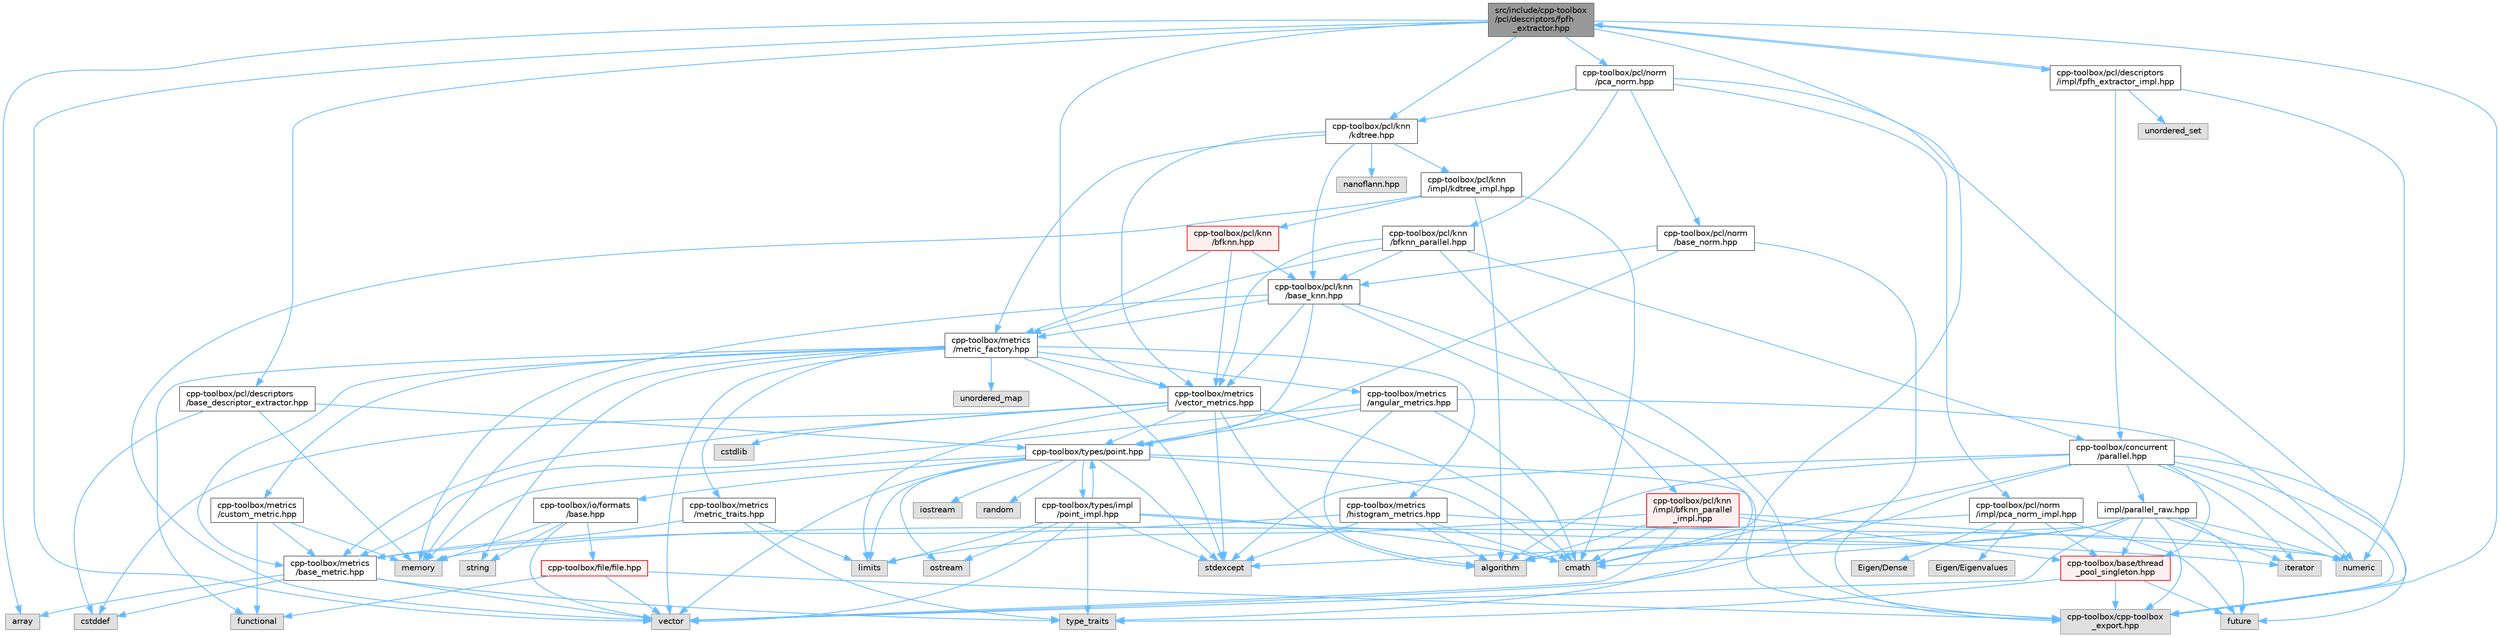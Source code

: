 digraph "src/include/cpp-toolbox/pcl/descriptors/fpfh_extractor.hpp"
{
 // LATEX_PDF_SIZE
  bgcolor="transparent";
  edge [fontname=Helvetica,fontsize=10,labelfontname=Helvetica,labelfontsize=10];
  node [fontname=Helvetica,fontsize=10,shape=box,height=0.2,width=0.4];
  Node1 [id="Node000001",label="src/include/cpp-toolbox\l/pcl/descriptors/fpfh\l_extractor.hpp",height=0.2,width=0.4,color="gray40", fillcolor="grey60", style="filled", fontcolor="black",tooltip=" "];
  Node1 -> Node2 [id="edge1_Node000001_Node000002",color="steelblue1",style="solid",tooltip=" "];
  Node2 [id="Node000002",label="array",height=0.2,width=0.4,color="grey60", fillcolor="#E0E0E0", style="filled",tooltip=" "];
  Node1 -> Node3 [id="edge2_Node000001_Node000003",color="steelblue1",style="solid",tooltip=" "];
  Node3 [id="Node000003",label="cmath",height=0.2,width=0.4,color="grey60", fillcolor="#E0E0E0", style="filled",tooltip=" "];
  Node1 -> Node4 [id="edge3_Node000001_Node000004",color="steelblue1",style="solid",tooltip=" "];
  Node4 [id="Node000004",label="vector",height=0.2,width=0.4,color="grey60", fillcolor="#E0E0E0", style="filled",tooltip=" "];
  Node1 -> Node5 [id="edge4_Node000001_Node000005",color="steelblue1",style="solid",tooltip=" "];
  Node5 [id="Node000005",label="cpp-toolbox/cpp-toolbox\l_export.hpp",height=0.2,width=0.4,color="grey60", fillcolor="#E0E0E0", style="filled",tooltip=" "];
  Node1 -> Node6 [id="edge5_Node000001_Node000006",color="steelblue1",style="solid",tooltip=" "];
  Node6 [id="Node000006",label="cpp-toolbox/pcl/descriptors\l/base_descriptor_extractor.hpp",height=0.2,width=0.4,color="grey40", fillcolor="white", style="filled",URL="$base__descriptor__extractor_8hpp.html",tooltip=" "];
  Node6 -> Node7 [id="edge6_Node000006_Node000007",color="steelblue1",style="solid",tooltip=" "];
  Node7 [id="Node000007",label="cstddef",height=0.2,width=0.4,color="grey60", fillcolor="#E0E0E0", style="filled",tooltip=" "];
  Node6 -> Node8 [id="edge7_Node000006_Node000008",color="steelblue1",style="solid",tooltip=" "];
  Node8 [id="Node000008",label="memory",height=0.2,width=0.4,color="grey60", fillcolor="#E0E0E0", style="filled",tooltip=" "];
  Node6 -> Node9 [id="edge8_Node000006_Node000009",color="steelblue1",style="solid",tooltip=" "];
  Node9 [id="Node000009",label="cpp-toolbox/types/point.hpp",height=0.2,width=0.4,color="grey40", fillcolor="white", style="filled",URL="$point_8hpp.html",tooltip=" "];
  Node9 -> Node3 [id="edge9_Node000009_Node000003",color="steelblue1",style="solid",tooltip=" "];
  Node9 -> Node10 [id="edge10_Node000009_Node000010",color="steelblue1",style="solid",tooltip=" "];
  Node10 [id="Node000010",label="iostream",height=0.2,width=0.4,color="grey60", fillcolor="#E0E0E0", style="filled",tooltip=" "];
  Node9 -> Node11 [id="edge11_Node000009_Node000011",color="steelblue1",style="solid",tooltip=" "];
  Node11 [id="Node000011",label="limits",height=0.2,width=0.4,color="grey60", fillcolor="#E0E0E0", style="filled",tooltip=" "];
  Node9 -> Node8 [id="edge12_Node000009_Node000008",color="steelblue1",style="solid",tooltip=" "];
  Node9 -> Node12 [id="edge13_Node000009_Node000012",color="steelblue1",style="solid",tooltip=" "];
  Node12 [id="Node000012",label="ostream",height=0.2,width=0.4,color="grey60", fillcolor="#E0E0E0", style="filled",tooltip=" "];
  Node9 -> Node13 [id="edge14_Node000009_Node000013",color="steelblue1",style="solid",tooltip=" "];
  Node13 [id="Node000013",label="random",height=0.2,width=0.4,color="grey60", fillcolor="#E0E0E0", style="filled",tooltip=" "];
  Node9 -> Node14 [id="edge15_Node000009_Node000014",color="steelblue1",style="solid",tooltip=" "];
  Node14 [id="Node000014",label="stdexcept",height=0.2,width=0.4,color="grey60", fillcolor="#E0E0E0", style="filled",tooltip=" "];
  Node9 -> Node4 [id="edge16_Node000009_Node000004",color="steelblue1",style="solid",tooltip=" "];
  Node9 -> Node5 [id="edge17_Node000009_Node000005",color="steelblue1",style="solid",tooltip=" "];
  Node9 -> Node15 [id="edge18_Node000009_Node000015",color="steelblue1",style="solid",tooltip=" "];
  Node15 [id="Node000015",label="cpp-toolbox/io/formats\l/base.hpp",height=0.2,width=0.4,color="grey40", fillcolor="white", style="filled",URL="$io_2formats_2base_8hpp.html",tooltip=" "];
  Node15 -> Node8 [id="edge19_Node000015_Node000008",color="steelblue1",style="solid",tooltip=" "];
  Node15 -> Node16 [id="edge20_Node000015_Node000016",color="steelblue1",style="solid",tooltip=" "];
  Node16 [id="Node000016",label="string",height=0.2,width=0.4,color="grey60", fillcolor="#E0E0E0", style="filled",tooltip=" "];
  Node15 -> Node4 [id="edge21_Node000015_Node000004",color="steelblue1",style="solid",tooltip=" "];
  Node15 -> Node17 [id="edge22_Node000015_Node000017",color="steelblue1",style="solid",tooltip=" "];
  Node17 [id="Node000017",label="cpp-toolbox/file/file.hpp",height=0.2,width=0.4,color="red", fillcolor="#FFF0F0", style="filled",URL="$file_8hpp.html",tooltip=" "];
  Node17 -> Node19 [id="edge23_Node000017_Node000019",color="steelblue1",style="solid",tooltip=" "];
  Node19 [id="Node000019",label="functional",height=0.2,width=0.4,color="grey60", fillcolor="#E0E0E0", style="filled",tooltip=" "];
  Node17 -> Node4 [id="edge24_Node000017_Node000004",color="steelblue1",style="solid",tooltip=" "];
  Node17 -> Node5 [id="edge25_Node000017_Node000005",color="steelblue1",style="solid",tooltip=" "];
  Node9 -> Node25 [id="edge26_Node000009_Node000025",color="steelblue1",style="solid",tooltip=" "];
  Node25 [id="Node000025",label="cpp-toolbox/types/impl\l/point_impl.hpp",height=0.2,width=0.4,color="grey40", fillcolor="white", style="filled",URL="$point__impl_8hpp.html",tooltip=" "];
  Node25 -> Node3 [id="edge27_Node000025_Node000003",color="steelblue1",style="solid",tooltip=" "];
  Node25 -> Node26 [id="edge28_Node000025_Node000026",color="steelblue1",style="solid",tooltip=" "];
  Node26 [id="Node000026",label="iterator",height=0.2,width=0.4,color="grey60", fillcolor="#E0E0E0", style="filled",tooltip=" "];
  Node25 -> Node11 [id="edge29_Node000025_Node000011",color="steelblue1",style="solid",tooltip=" "];
  Node25 -> Node12 [id="edge30_Node000025_Node000012",color="steelblue1",style="solid",tooltip=" "];
  Node25 -> Node14 [id="edge31_Node000025_Node000014",color="steelblue1",style="solid",tooltip=" "];
  Node25 -> Node27 [id="edge32_Node000025_Node000027",color="steelblue1",style="solid",tooltip=" "];
  Node27 [id="Node000027",label="type_traits",height=0.2,width=0.4,color="grey60", fillcolor="#E0E0E0", style="filled",tooltip=" "];
  Node25 -> Node4 [id="edge33_Node000025_Node000004",color="steelblue1",style="solid",tooltip=" "];
  Node25 -> Node9 [id="edge34_Node000025_Node000009",color="steelblue1",style="solid",tooltip=" "];
  Node1 -> Node28 [id="edge35_Node000001_Node000028",color="steelblue1",style="solid",tooltip=" "];
  Node28 [id="Node000028",label="cpp-toolbox/pcl/knn\l/kdtree.hpp",height=0.2,width=0.4,color="grey40", fillcolor="white", style="filled",URL="$kdtree_8hpp.html",tooltip=" "];
  Node28 -> Node29 [id="edge36_Node000028_Node000029",color="steelblue1",style="solid",tooltip=" "];
  Node29 [id="Node000029",label="cpp-toolbox/pcl/knn\l/base_knn.hpp",height=0.2,width=0.4,color="grey40", fillcolor="white", style="filled",URL="$base__knn_8hpp.html",tooltip=" "];
  Node29 -> Node8 [id="edge37_Node000029_Node000008",color="steelblue1",style="solid",tooltip=" "];
  Node29 -> Node27 [id="edge38_Node000029_Node000027",color="steelblue1",style="solid",tooltip=" "];
  Node29 -> Node5 [id="edge39_Node000029_Node000005",color="steelblue1",style="solid",tooltip=" "];
  Node29 -> Node9 [id="edge40_Node000029_Node000009",color="steelblue1",style="solid",tooltip=" "];
  Node29 -> Node30 [id="edge41_Node000029_Node000030",color="steelblue1",style="solid",tooltip=" "];
  Node30 [id="Node000030",label="cpp-toolbox/metrics\l/vector_metrics.hpp",height=0.2,width=0.4,color="grey40", fillcolor="white", style="filled",URL="$vector__metrics_8hpp.html",tooltip=" "];
  Node30 -> Node31 [id="edge42_Node000030_Node000031",color="steelblue1",style="solid",tooltip=" "];
  Node31 [id="Node000031",label="algorithm",height=0.2,width=0.4,color="grey60", fillcolor="#E0E0E0", style="filled",tooltip=" "];
  Node30 -> Node3 [id="edge43_Node000030_Node000003",color="steelblue1",style="solid",tooltip=" "];
  Node30 -> Node7 [id="edge44_Node000030_Node000007",color="steelblue1",style="solid",tooltip=" "];
  Node30 -> Node32 [id="edge45_Node000030_Node000032",color="steelblue1",style="solid",tooltip=" "];
  Node32 [id="Node000032",label="cstdlib",height=0.2,width=0.4,color="grey60", fillcolor="#E0E0E0", style="filled",tooltip=" "];
  Node30 -> Node11 [id="edge46_Node000030_Node000011",color="steelblue1",style="solid",tooltip=" "];
  Node30 -> Node14 [id="edge47_Node000030_Node000014",color="steelblue1",style="solid",tooltip=" "];
  Node30 -> Node33 [id="edge48_Node000030_Node000033",color="steelblue1",style="solid",tooltip=" "];
  Node33 [id="Node000033",label="cpp-toolbox/metrics\l/base_metric.hpp",height=0.2,width=0.4,color="grey40", fillcolor="white", style="filled",URL="$base__metric_8hpp.html",tooltip=" "];
  Node33 -> Node7 [id="edge49_Node000033_Node000007",color="steelblue1",style="solid",tooltip=" "];
  Node33 -> Node4 [id="edge50_Node000033_Node000004",color="steelblue1",style="solid",tooltip=" "];
  Node33 -> Node2 [id="edge51_Node000033_Node000002",color="steelblue1",style="solid",tooltip=" "];
  Node33 -> Node27 [id="edge52_Node000033_Node000027",color="steelblue1",style="solid",tooltip=" "];
  Node30 -> Node9 [id="edge53_Node000030_Node000009",color="steelblue1",style="solid",tooltip=" "];
  Node29 -> Node34 [id="edge54_Node000029_Node000034",color="steelblue1",style="solid",tooltip=" "];
  Node34 [id="Node000034",label="cpp-toolbox/metrics\l/metric_factory.hpp",height=0.2,width=0.4,color="grey40", fillcolor="white", style="filled",URL="$metric__factory_8hpp.html",tooltip=" "];
  Node34 -> Node8 [id="edge55_Node000034_Node000008",color="steelblue1",style="solid",tooltip=" "];
  Node34 -> Node16 [id="edge56_Node000034_Node000016",color="steelblue1",style="solid",tooltip=" "];
  Node34 -> Node35 [id="edge57_Node000034_Node000035",color="steelblue1",style="solid",tooltip=" "];
  Node35 [id="Node000035",label="unordered_map",height=0.2,width=0.4,color="grey60", fillcolor="#E0E0E0", style="filled",tooltip=" "];
  Node34 -> Node19 [id="edge58_Node000034_Node000019",color="steelblue1",style="solid",tooltip=" "];
  Node34 -> Node14 [id="edge59_Node000034_Node000014",color="steelblue1",style="solid",tooltip=" "];
  Node34 -> Node4 [id="edge60_Node000034_Node000004",color="steelblue1",style="solid",tooltip=" "];
  Node34 -> Node33 [id="edge61_Node000034_Node000033",color="steelblue1",style="solid",tooltip=" "];
  Node34 -> Node36 [id="edge62_Node000034_Node000036",color="steelblue1",style="solid",tooltip=" "];
  Node36 [id="Node000036",label="cpp-toolbox/metrics\l/metric_traits.hpp",height=0.2,width=0.4,color="grey40", fillcolor="white", style="filled",URL="$metric__traits_8hpp.html",tooltip=" "];
  Node36 -> Node27 [id="edge63_Node000036_Node000027",color="steelblue1",style="solid",tooltip=" "];
  Node36 -> Node11 [id="edge64_Node000036_Node000011",color="steelblue1",style="solid",tooltip=" "];
  Node36 -> Node33 [id="edge65_Node000036_Node000033",color="steelblue1",style="solid",tooltip=" "];
  Node34 -> Node30 [id="edge66_Node000034_Node000030",color="steelblue1",style="solid",tooltip=" "];
  Node34 -> Node37 [id="edge67_Node000034_Node000037",color="steelblue1",style="solid",tooltip=" "];
  Node37 [id="Node000037",label="cpp-toolbox/metrics\l/histogram_metrics.hpp",height=0.2,width=0.4,color="grey40", fillcolor="white", style="filled",URL="$histogram__metrics_8hpp.html",tooltip=" "];
  Node37 -> Node31 [id="edge68_Node000037_Node000031",color="steelblue1",style="solid",tooltip=" "];
  Node37 -> Node3 [id="edge69_Node000037_Node000003",color="steelblue1",style="solid",tooltip=" "];
  Node37 -> Node38 [id="edge70_Node000037_Node000038",color="steelblue1",style="solid",tooltip=" "];
  Node38 [id="Node000038",label="numeric",height=0.2,width=0.4,color="grey60", fillcolor="#E0E0E0", style="filled",tooltip=" "];
  Node37 -> Node14 [id="edge71_Node000037_Node000014",color="steelblue1",style="solid",tooltip=" "];
  Node37 -> Node33 [id="edge72_Node000037_Node000033",color="steelblue1",style="solid",tooltip=" "];
  Node34 -> Node39 [id="edge73_Node000034_Node000039",color="steelblue1",style="solid",tooltip=" "];
  Node39 [id="Node000039",label="cpp-toolbox/metrics\l/angular_metrics.hpp",height=0.2,width=0.4,color="grey40", fillcolor="white", style="filled",URL="$angular__metrics_8hpp.html",tooltip=" "];
  Node39 -> Node31 [id="edge74_Node000039_Node000031",color="steelblue1",style="solid",tooltip=" "];
  Node39 -> Node3 [id="edge75_Node000039_Node000003",color="steelblue1",style="solid",tooltip=" "];
  Node39 -> Node38 [id="edge76_Node000039_Node000038",color="steelblue1",style="solid",tooltip=" "];
  Node39 -> Node33 [id="edge77_Node000039_Node000033",color="steelblue1",style="solid",tooltip=" "];
  Node39 -> Node9 [id="edge78_Node000039_Node000009",color="steelblue1",style="solid",tooltip=" "];
  Node34 -> Node40 [id="edge79_Node000034_Node000040",color="steelblue1",style="solid",tooltip=" "];
  Node40 [id="Node000040",label="cpp-toolbox/metrics\l/custom_metric.hpp",height=0.2,width=0.4,color="grey40", fillcolor="white", style="filled",URL="$custom__metric_8hpp.html",tooltip=" "];
  Node40 -> Node19 [id="edge80_Node000040_Node000019",color="steelblue1",style="solid",tooltip=" "];
  Node40 -> Node8 [id="edge81_Node000040_Node000008",color="steelblue1",style="solid",tooltip=" "];
  Node40 -> Node33 [id="edge82_Node000040_Node000033",color="steelblue1",style="solid",tooltip=" "];
  Node28 -> Node34 [id="edge83_Node000028_Node000034",color="steelblue1",style="solid",tooltip=" "];
  Node28 -> Node30 [id="edge84_Node000028_Node000030",color="steelblue1",style="solid",tooltip=" "];
  Node28 -> Node41 [id="edge85_Node000028_Node000041",color="steelblue1",style="solid",tooltip=" "];
  Node41 [id="Node000041",label="nanoflann.hpp",height=0.2,width=0.4,color="grey60", fillcolor="#E0E0E0", style="filled",tooltip=" "];
  Node28 -> Node42 [id="edge86_Node000028_Node000042",color="steelblue1",style="solid",tooltip=" "];
  Node42 [id="Node000042",label="cpp-toolbox/pcl/knn\l/impl/kdtree_impl.hpp",height=0.2,width=0.4,color="grey40", fillcolor="white", style="filled",URL="$kdtree__impl_8hpp.html",tooltip=" "];
  Node42 -> Node31 [id="edge87_Node000042_Node000031",color="steelblue1",style="solid",tooltip=" "];
  Node42 -> Node3 [id="edge88_Node000042_Node000003",color="steelblue1",style="solid",tooltip=" "];
  Node42 -> Node4 [id="edge89_Node000042_Node000004",color="steelblue1",style="solid",tooltip=" "];
  Node42 -> Node43 [id="edge90_Node000042_Node000043",color="steelblue1",style="solid",tooltip=" "];
  Node43 [id="Node000043",label="cpp-toolbox/pcl/knn\l/bfknn.hpp",height=0.2,width=0.4,color="red", fillcolor="#FFF0F0", style="filled",URL="$bfknn_8hpp.html",tooltip=" "];
  Node43 -> Node29 [id="edge91_Node000043_Node000029",color="steelblue1",style="solid",tooltip=" "];
  Node43 -> Node34 [id="edge92_Node000043_Node000034",color="steelblue1",style="solid",tooltip=" "];
  Node43 -> Node30 [id="edge93_Node000043_Node000030",color="steelblue1",style="solid",tooltip=" "];
  Node1 -> Node46 [id="edge94_Node000001_Node000046",color="steelblue1",style="solid",tooltip=" "];
  Node46 [id="Node000046",label="cpp-toolbox/pcl/norm\l/pca_norm.hpp",height=0.2,width=0.4,color="grey40", fillcolor="white", style="filled",URL="$pca__norm_8hpp.html",tooltip=" "];
  Node46 -> Node5 [id="edge95_Node000046_Node000005",color="steelblue1",style="solid",tooltip=" "];
  Node46 -> Node47 [id="edge96_Node000046_Node000047",color="steelblue1",style="solid",tooltip=" "];
  Node47 [id="Node000047",label="cpp-toolbox/pcl/knn\l/bfknn_parallel.hpp",height=0.2,width=0.4,color="grey40", fillcolor="white", style="filled",URL="$bfknn__parallel_8hpp.html",tooltip=" "];
  Node47 -> Node48 [id="edge97_Node000047_Node000048",color="steelblue1",style="solid",tooltip=" "];
  Node48 [id="Node000048",label="cpp-toolbox/concurrent\l/parallel.hpp",height=0.2,width=0.4,color="grey40", fillcolor="white", style="filled",URL="$parallel_8hpp.html",tooltip=" "];
  Node48 -> Node31 [id="edge98_Node000048_Node000031",color="steelblue1",style="solid",tooltip=" "];
  Node48 -> Node3 [id="edge99_Node000048_Node000003",color="steelblue1",style="solid",tooltip=" "];
  Node48 -> Node49 [id="edge100_Node000048_Node000049",color="steelblue1",style="solid",tooltip=" "];
  Node49 [id="Node000049",label="future",height=0.2,width=0.4,color="grey60", fillcolor="#E0E0E0", style="filled",tooltip=" "];
  Node48 -> Node26 [id="edge101_Node000048_Node000026",color="steelblue1",style="solid",tooltip=" "];
  Node48 -> Node38 [id="edge102_Node000048_Node000038",color="steelblue1",style="solid",tooltip=" "];
  Node48 -> Node14 [id="edge103_Node000048_Node000014",color="steelblue1",style="solid",tooltip=" "];
  Node48 -> Node4 [id="edge104_Node000048_Node000004",color="steelblue1",style="solid",tooltip=" "];
  Node48 -> Node5 [id="edge105_Node000048_Node000005",color="steelblue1",style="solid",tooltip=" "];
  Node48 -> Node50 [id="edge106_Node000048_Node000050",color="steelblue1",style="solid",tooltip=" "];
  Node50 [id="Node000050",label="cpp-toolbox/base/thread\l_pool_singleton.hpp",height=0.2,width=0.4,color="red", fillcolor="#FFF0F0", style="filled",URL="$thread__pool__singleton_8hpp.html",tooltip=" "];
  Node50 -> Node49 [id="edge107_Node000050_Node000049",color="steelblue1",style="solid",tooltip=" "];
  Node50 -> Node27 [id="edge108_Node000050_Node000027",color="steelblue1",style="solid",tooltip=" "];
  Node50 -> Node5 [id="edge109_Node000050_Node000005",color="steelblue1",style="solid",tooltip=" "];
  Node48 -> Node58 [id="edge110_Node000048_Node000058",color="steelblue1",style="solid",tooltip=" "];
  Node58 [id="Node000058",label="impl/parallel_raw.hpp",height=0.2,width=0.4,color="grey40", fillcolor="white", style="filled",URL="$parallel__raw_8hpp.html",tooltip=" "];
  Node58 -> Node31 [id="edge111_Node000058_Node000031",color="steelblue1",style="solid",tooltip=" "];
  Node58 -> Node3 [id="edge112_Node000058_Node000003",color="steelblue1",style="solid",tooltip=" "];
  Node58 -> Node49 [id="edge113_Node000058_Node000049",color="steelblue1",style="solid",tooltip=" "];
  Node58 -> Node26 [id="edge114_Node000058_Node000026",color="steelblue1",style="solid",tooltip=" "];
  Node58 -> Node38 [id="edge115_Node000058_Node000038",color="steelblue1",style="solid",tooltip=" "];
  Node58 -> Node14 [id="edge116_Node000058_Node000014",color="steelblue1",style="solid",tooltip=" "];
  Node58 -> Node4 [id="edge117_Node000058_Node000004",color="steelblue1",style="solid",tooltip=" "];
  Node58 -> Node50 [id="edge118_Node000058_Node000050",color="steelblue1",style="solid",tooltip=" "];
  Node58 -> Node5 [id="edge119_Node000058_Node000005",color="steelblue1",style="solid",tooltip=" "];
  Node47 -> Node29 [id="edge120_Node000047_Node000029",color="steelblue1",style="solid",tooltip=" "];
  Node47 -> Node34 [id="edge121_Node000047_Node000034",color="steelblue1",style="solid",tooltip=" "];
  Node47 -> Node30 [id="edge122_Node000047_Node000030",color="steelblue1",style="solid",tooltip=" "];
  Node47 -> Node59 [id="edge123_Node000047_Node000059",color="steelblue1",style="solid",tooltip=" "];
  Node59 [id="Node000059",label="cpp-toolbox/pcl/knn\l/impl/bfknn_parallel\l_impl.hpp",height=0.2,width=0.4,color="red", fillcolor="#FFF0F0", style="filled",URL="$bfknn__parallel__impl_8hpp.html",tooltip=" "];
  Node59 -> Node31 [id="edge124_Node000059_Node000031",color="steelblue1",style="solid",tooltip=" "];
  Node59 -> Node3 [id="edge125_Node000059_Node000003",color="steelblue1",style="solid",tooltip=" "];
  Node59 -> Node11 [id="edge126_Node000059_Node000011",color="steelblue1",style="solid",tooltip=" "];
  Node59 -> Node38 [id="edge127_Node000059_Node000038",color="steelblue1",style="solid",tooltip=" "];
  Node59 -> Node4 [id="edge128_Node000059_Node000004",color="steelblue1",style="solid",tooltip=" "];
  Node59 -> Node50 [id="edge129_Node000059_Node000050",color="steelblue1",style="solid",tooltip=" "];
  Node46 -> Node28 [id="edge130_Node000046_Node000028",color="steelblue1",style="solid",tooltip=" "];
  Node46 -> Node60 [id="edge131_Node000046_Node000060",color="steelblue1",style="solid",tooltip=" "];
  Node60 [id="Node000060",label="cpp-toolbox/pcl/norm\l/base_norm.hpp",height=0.2,width=0.4,color="grey40", fillcolor="white", style="filled",URL="$base__norm_8hpp.html",tooltip=" "];
  Node60 -> Node5 [id="edge132_Node000060_Node000005",color="steelblue1",style="solid",tooltip=" "];
  Node60 -> Node29 [id="edge133_Node000060_Node000029",color="steelblue1",style="solid",tooltip=" "];
  Node60 -> Node9 [id="edge134_Node000060_Node000009",color="steelblue1",style="solid",tooltip=" "];
  Node46 -> Node61 [id="edge135_Node000046_Node000061",color="steelblue1",style="solid",tooltip=" "];
  Node61 [id="Node000061",label="cpp-toolbox/pcl/norm\l/impl/pca_norm_impl.hpp",height=0.2,width=0.4,color="grey40", fillcolor="white", style="filled",URL="$pca__norm__impl_8hpp.html",tooltip=" "];
  Node61 -> Node62 [id="edge136_Node000061_Node000062",color="steelblue1",style="solid",tooltip=" "];
  Node62 [id="Node000062",label="Eigen/Dense",height=0.2,width=0.4,color="grey60", fillcolor="#E0E0E0", style="filled",tooltip=" "];
  Node61 -> Node63 [id="edge137_Node000061_Node000063",color="steelblue1",style="solid",tooltip=" "];
  Node63 [id="Node000063",label="Eigen/Eigenvalues",height=0.2,width=0.4,color="grey60", fillcolor="#E0E0E0", style="filled",tooltip=" "];
  Node61 -> Node50 [id="edge138_Node000061_Node000050",color="steelblue1",style="solid",tooltip=" "];
  Node61 -> Node49 [id="edge139_Node000061_Node000049",color="steelblue1",style="solid",tooltip=" "];
  Node61 -> Node8 [id="edge140_Node000061_Node000008",color="steelblue1",style="solid",tooltip=" "];
  Node1 -> Node30 [id="edge141_Node000001_Node000030",color="steelblue1",style="solid",tooltip=" "];
  Node1 -> Node64 [id="edge142_Node000001_Node000064",color="steelblue1",style="solid",tooltip=" "];
  Node64 [id="Node000064",label="cpp-toolbox/pcl/descriptors\l/impl/fpfh_extractor_impl.hpp",height=0.2,width=0.4,color="grey40", fillcolor="white", style="filled",URL="$fpfh__extractor__impl_8hpp.html",tooltip=" "];
  Node64 -> Node1 [id="edge143_Node000064_Node000001",color="steelblue1",style="solid",tooltip=" "];
  Node64 -> Node38 [id="edge144_Node000064_Node000038",color="steelblue1",style="solid",tooltip=" "];
  Node64 -> Node65 [id="edge145_Node000064_Node000065",color="steelblue1",style="solid",tooltip=" "];
  Node65 [id="Node000065",label="unordered_set",height=0.2,width=0.4,color="grey60", fillcolor="#E0E0E0", style="filled",tooltip=" "];
  Node64 -> Node48 [id="edge146_Node000064_Node000048",color="steelblue1",style="solid",tooltip=" "];
}
